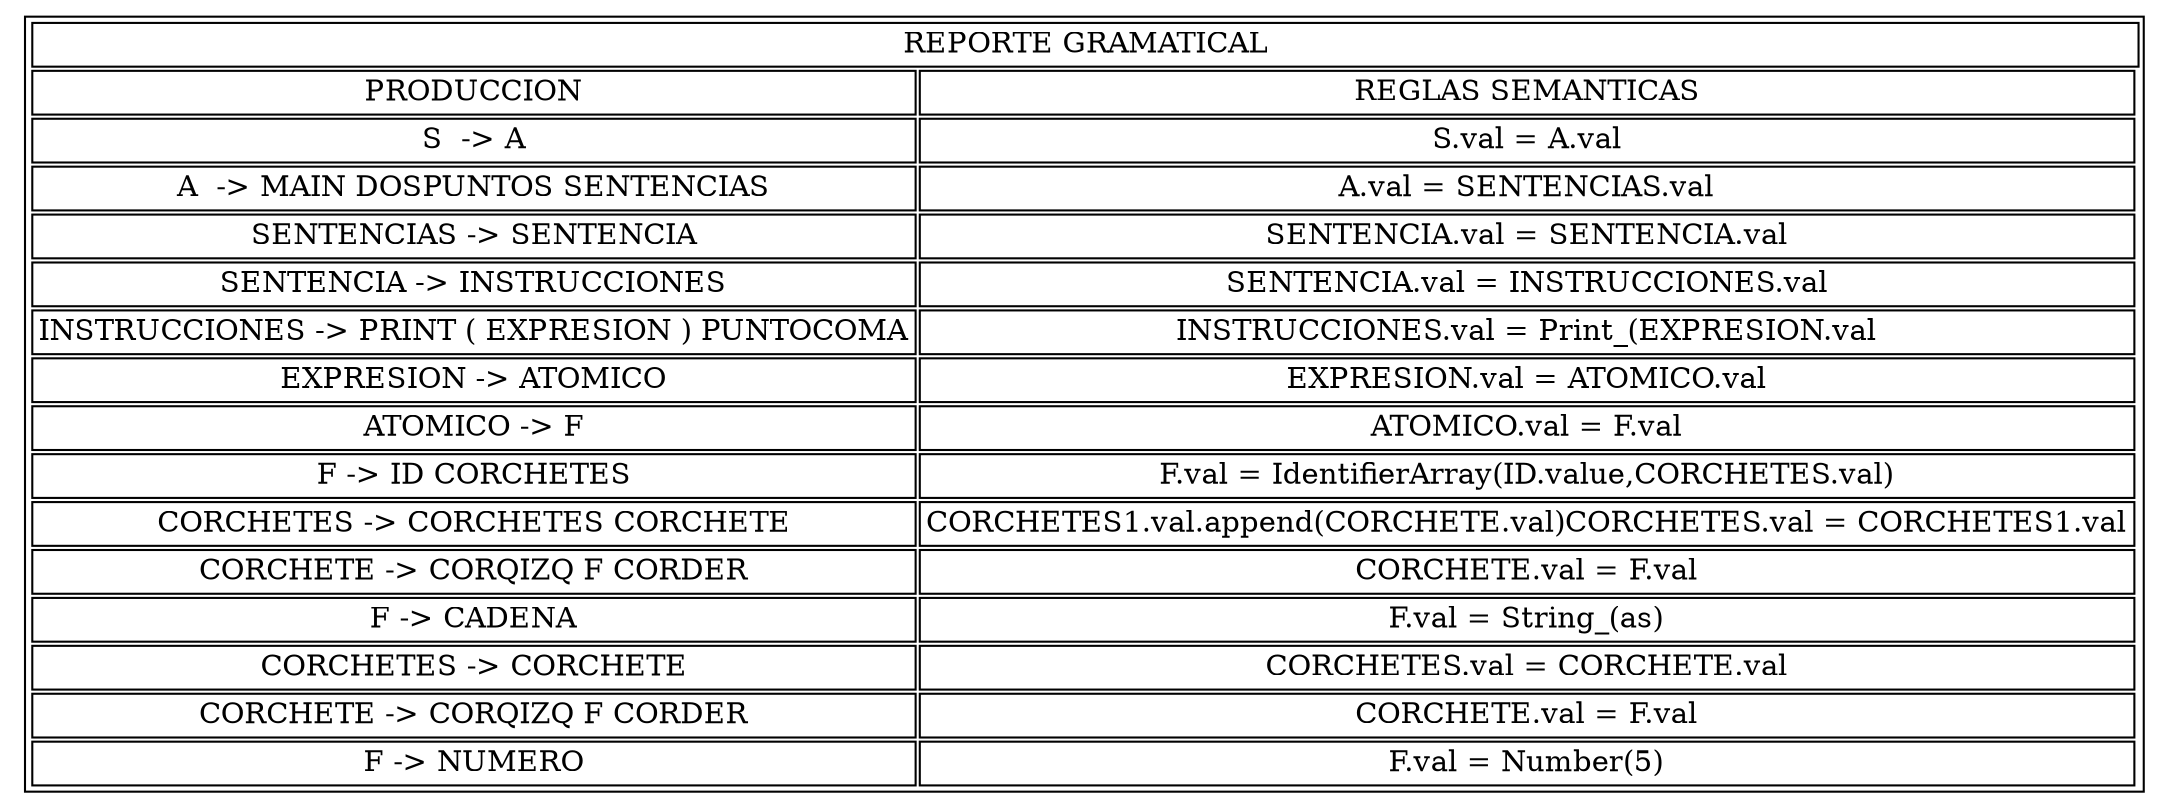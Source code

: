 digraph H { parent [ shape=plaintext label=< <table border='1' cellborder='1'>
<tr><td colspan="3">REPORTE GRAMATICAL</td></tr>
<tr><td port='port_one'>PRODUCCION</td><td port='port_two'>REGLAS SEMANTICAS</td></tr>
<tr><td port='port_one'>S  -&gt; A</td><td port='port_two'>S.val = A.val</td></tr>
<tr><td port='port_one'>A  -&gt; MAIN DOSPUNTOS SENTENCIAS</td><td port='port_two'>A.val = SENTENCIAS.val</td></tr>
<tr><td port='port_one'>SENTENCIAS -&gt; SENTENCIA</td><td port='port_two'>SENTENCIA.val = SENTENCIA.val</td></tr>
<tr><td port='port_one'>SENTENCIA -&gt; INSTRUCCIONES</td><td port='port_two'>SENTENCIA.val = INSTRUCCIONES.val</td></tr>
<tr><td port='port_one'>INSTRUCCIONES -&gt; PRINT ( EXPRESION ) PUNTOCOMA</td><td port='port_two'>INSTRUCCIONES.val = Print_(EXPRESION.val</td></tr>
<tr><td port='port_one'>EXPRESION -&gt; ATOMICO</td><td port='port_two'>EXPRESION.val = ATOMICO.val</td></tr>
<tr><td port='port_one'>ATOMICO -&gt; F</td><td port='port_two'>ATOMICO.val = F.val</td></tr>
<tr><td port='port_one'>F -&gt; ID CORCHETES</td><td port='port_two'>F.val = IdentifierArray(ID.value,CORCHETES.val)</td></tr>
<tr><td port='port_one'>CORCHETES -&gt; CORCHETES CORCHETE</td><td port='port_two'>CORCHETES1.val.append(CORCHETE.val)
CORCHETES.val = CORCHETES1.val</td></tr>
<tr><td port='port_one'>CORCHETE -&gt; CORQIZQ F CORDER</td><td port='port_two'>CORCHETE.val = F.val</td></tr>
<tr><td port='port_one'>F -&gt; CADENA</td><td port='port_two'>F.val = String_(as)</td></tr>
<tr><td port='port_one'>CORCHETES -&gt; CORCHETE</td><td port='port_two'>CORCHETES.val = CORCHETE.val</td></tr>
<tr><td port='port_one'>CORCHETE -&gt; CORQIZQ F CORDER</td><td port='port_two'>CORCHETE.val = F.val</td></tr>
<tr><td port='port_one'>F -&gt; NUMERO</td><td port='port_two'>F.val = Number(5)</td></tr>
</table> >]; 
}